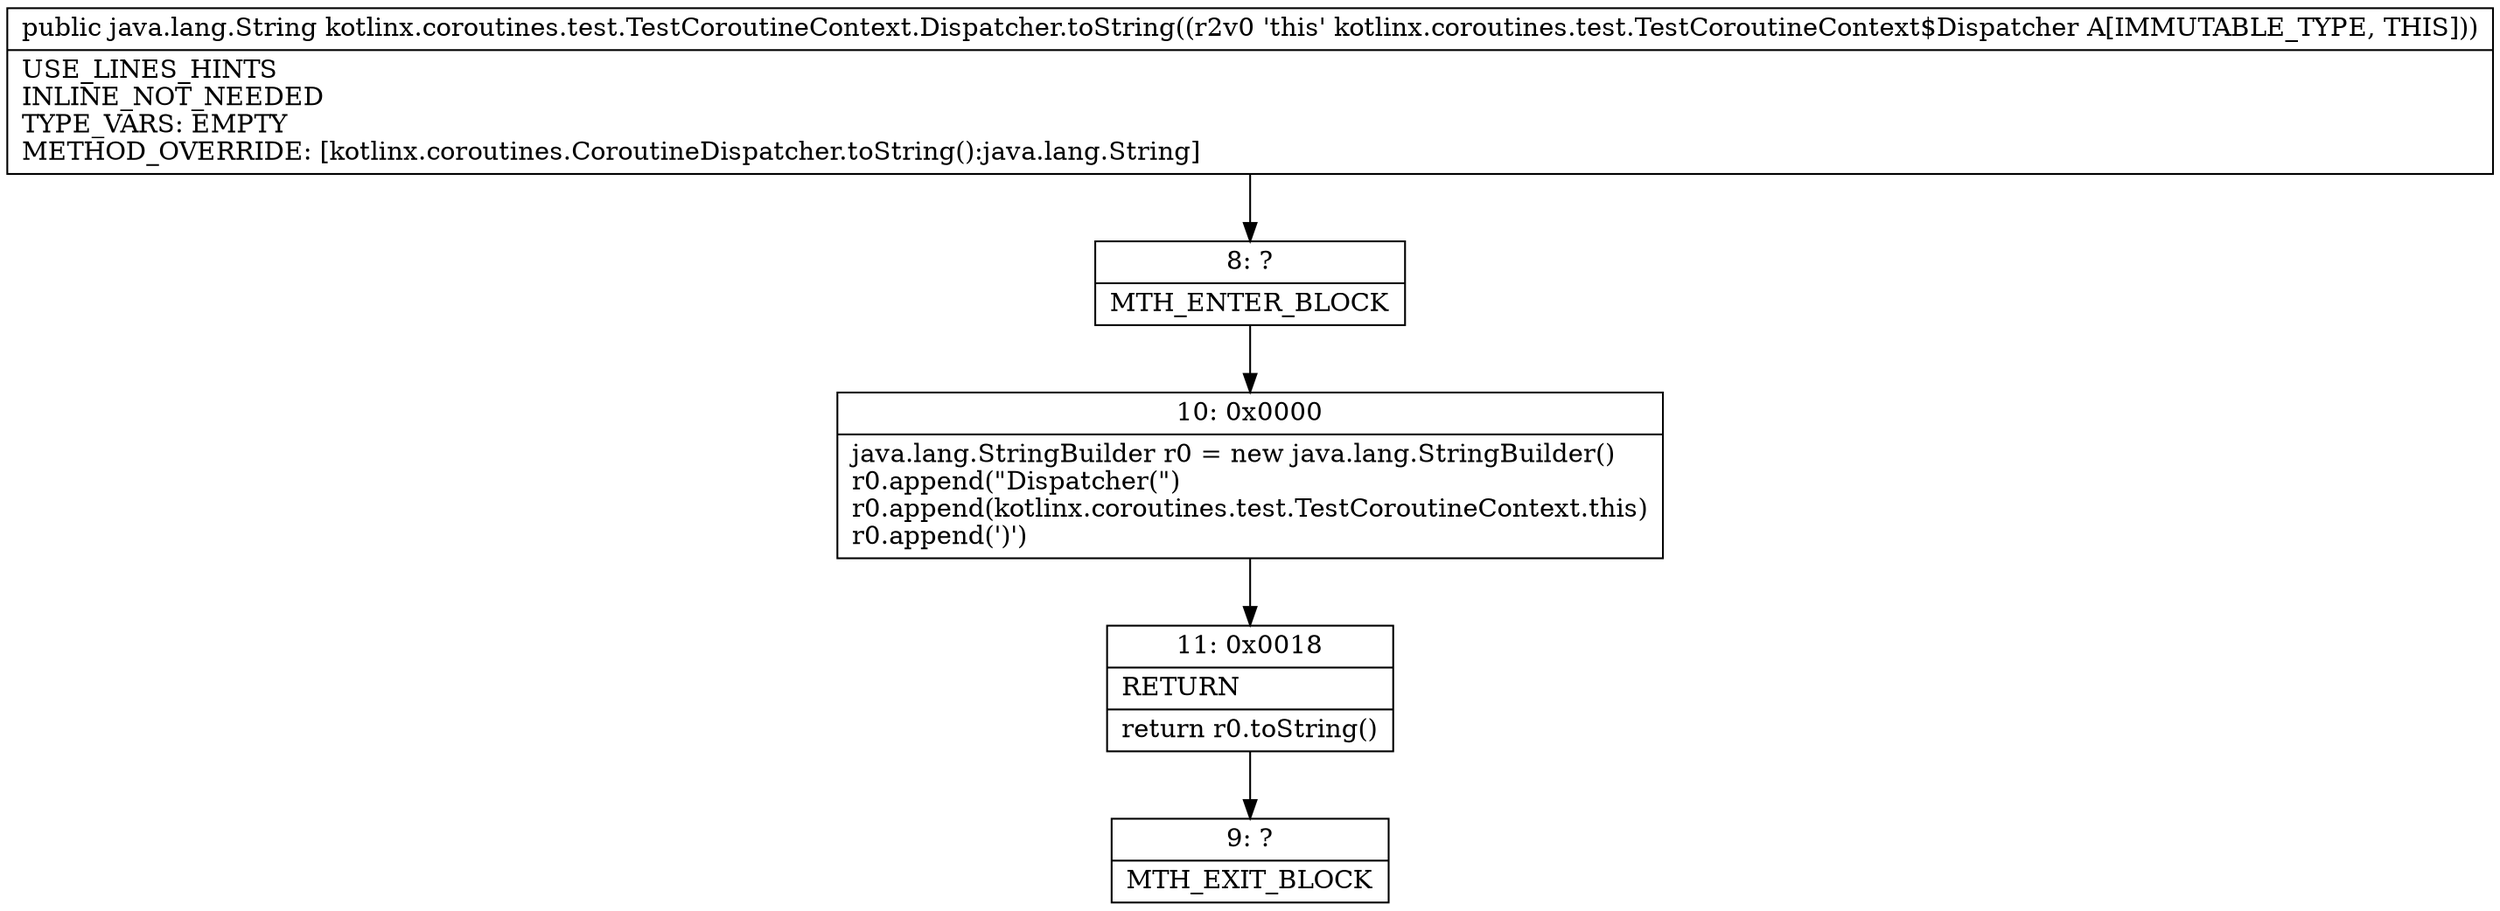 digraph "CFG forkotlinx.coroutines.test.TestCoroutineContext.Dispatcher.toString()Ljava\/lang\/String;" {
Node_8 [shape=record,label="{8\:\ ?|MTH_ENTER_BLOCK\l}"];
Node_10 [shape=record,label="{10\:\ 0x0000|java.lang.StringBuilder r0 = new java.lang.StringBuilder()\lr0.append(\"Dispatcher(\")\lr0.append(kotlinx.coroutines.test.TestCoroutineContext.this)\lr0.append(')')\l}"];
Node_11 [shape=record,label="{11\:\ 0x0018|RETURN\l|return r0.toString()\l}"];
Node_9 [shape=record,label="{9\:\ ?|MTH_EXIT_BLOCK\l}"];
MethodNode[shape=record,label="{public java.lang.String kotlinx.coroutines.test.TestCoroutineContext.Dispatcher.toString((r2v0 'this' kotlinx.coroutines.test.TestCoroutineContext$Dispatcher A[IMMUTABLE_TYPE, THIS]))  | USE_LINES_HINTS\lINLINE_NOT_NEEDED\lTYPE_VARS: EMPTY\lMETHOD_OVERRIDE: [kotlinx.coroutines.CoroutineDispatcher.toString():java.lang.String]\l}"];
MethodNode -> Node_8;Node_8 -> Node_10;
Node_10 -> Node_11;
Node_11 -> Node_9;
}

